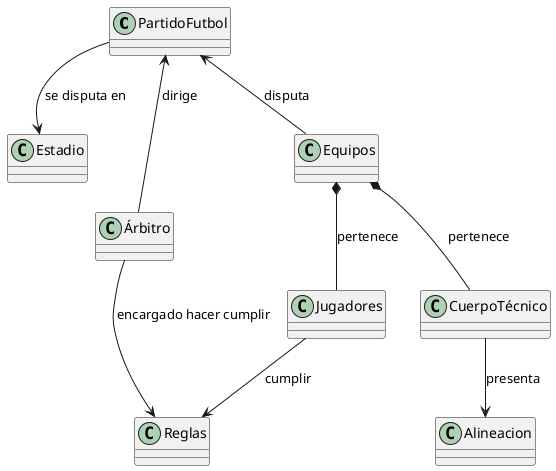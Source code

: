 @startuml

class PartidoFutbol

PartidoFutbol --> Estadio : se disputa en
PartidoFutbol <-- Árbitro : dirige
PartidoFutbol <-- Equipos : disputa
Árbitro --> Reglas : encargado hacer cumplir

Equipos *-- Jugadores : pertenece
Equipos *-- CuerpoTécnico : pertenece
Jugadores --> Reglas : cumplir
CuerpoTécnico --> Alineacion : presenta


@enduml
